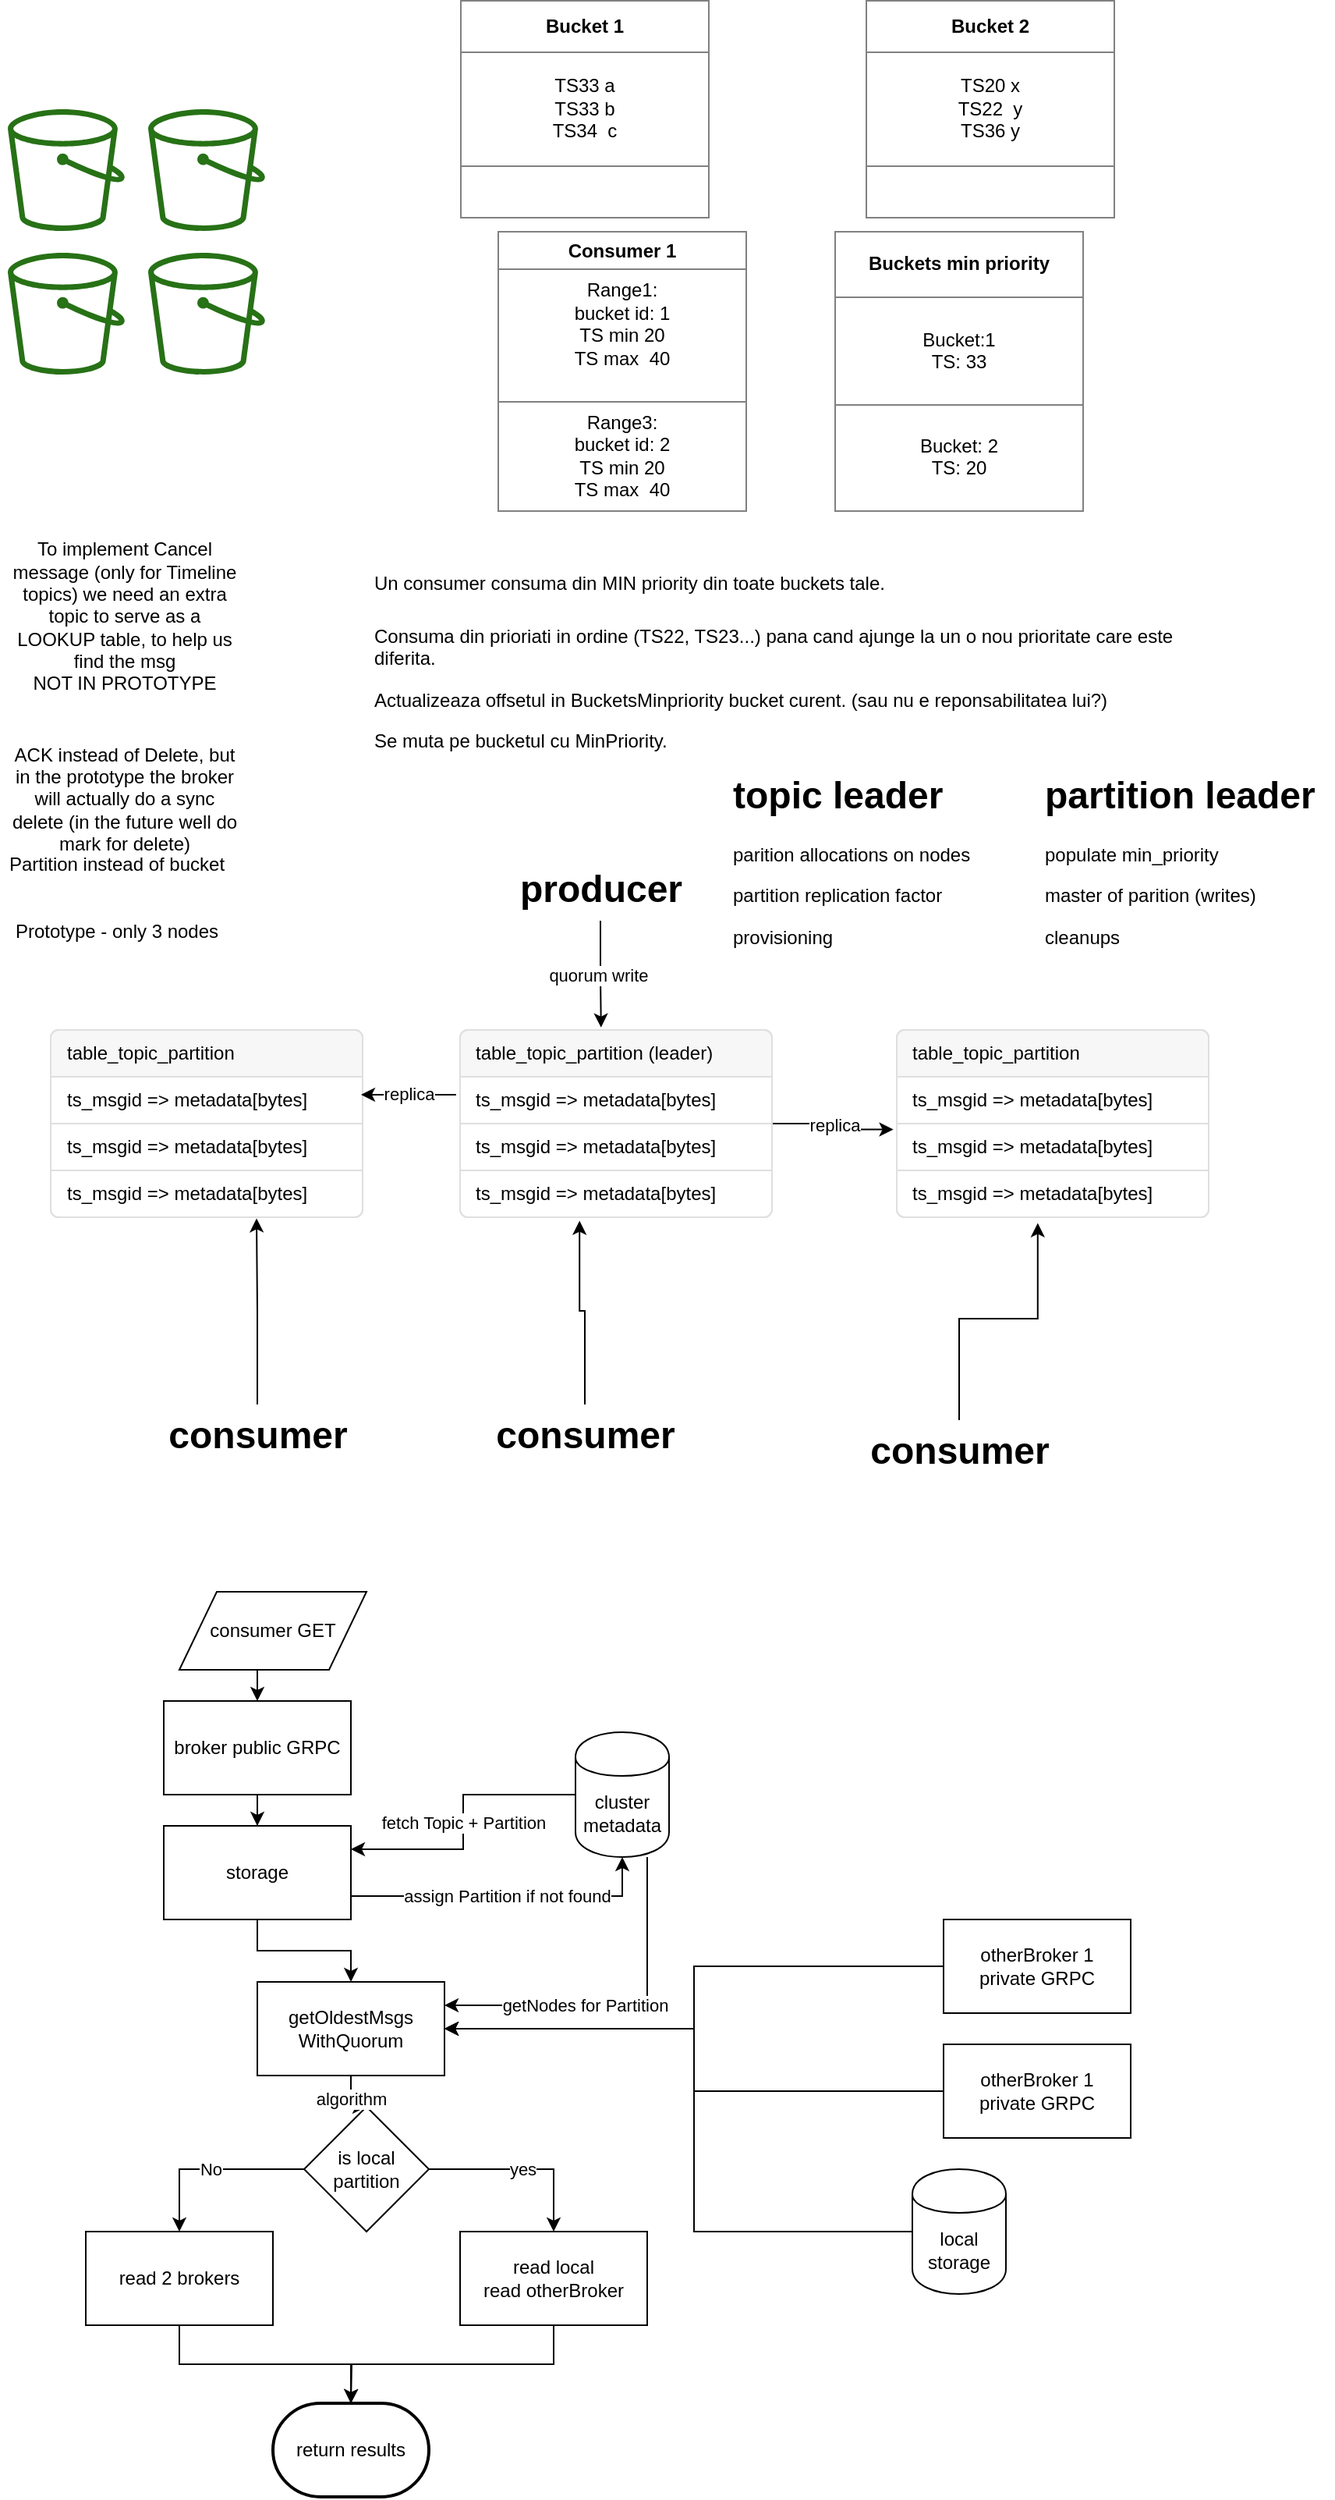 <mxfile version="13.0.9">
    <diagram id="C5RBs43oDa-KdzZeNtuy" name="Page-1">
        <mxGraphModel dx="1096" dy="666" grid="0" gridSize="10" guides="1" tooltips="1" connect="1" arrows="1" fold="1" page="1" pageScale="1" pageWidth="827" pageHeight="2469" background="none" math="0" shadow="0">
            <root>
                <mxCell id="WIyWlLk6GJQsqaUBKTNV-0"/>
                <mxCell id="WIyWlLk6GJQsqaUBKTNV-1" parent="WIyWlLk6GJQsqaUBKTNV-0"/>
                <mxCell id="YDd-HgIoZFYJOX-3HQeq-5" value="" style="outlineConnect=0;fontColor=#232F3E;gradientColor=none;fillColor=#277116;strokeColor=none;dashed=0;verticalLabelPosition=bottom;verticalAlign=top;align=center;html=1;fontSize=12;fontStyle=0;aspect=fixed;pointerEvents=1;shape=mxgraph.aws4.bucket;" parent="WIyWlLk6GJQsqaUBKTNV-1" vertex="1">
                    <mxGeometry x="20" y="150" width="75" height="78" as="geometry"/>
                </mxCell>
                <mxCell id="YDd-HgIoZFYJOX-3HQeq-6" value="" style="outlineConnect=0;fontColor=#232F3E;gradientColor=none;fillColor=#277116;strokeColor=none;dashed=0;verticalLabelPosition=bottom;verticalAlign=top;align=center;html=1;fontSize=12;fontStyle=0;aspect=fixed;pointerEvents=1;shape=mxgraph.aws4.bucket;" parent="WIyWlLk6GJQsqaUBKTNV-1" vertex="1">
                    <mxGeometry x="110" y="150" width="75" height="78" as="geometry"/>
                </mxCell>
                <mxCell id="YDd-HgIoZFYJOX-3HQeq-7" value="" style="outlineConnect=0;fontColor=#232F3E;gradientColor=none;fillColor=#277116;strokeColor=none;dashed=0;verticalLabelPosition=bottom;verticalAlign=top;align=center;html=1;fontSize=12;fontStyle=0;aspect=fixed;pointerEvents=1;shape=mxgraph.aws4.bucket;" parent="WIyWlLk6GJQsqaUBKTNV-1" vertex="1">
                    <mxGeometry x="20" y="242" width="75" height="78" as="geometry"/>
                </mxCell>
                <mxCell id="YDd-HgIoZFYJOX-3HQeq-8" value="" style="outlineConnect=0;fontColor=#232F3E;gradientColor=none;fillColor=#277116;strokeColor=none;dashed=0;verticalLabelPosition=bottom;verticalAlign=top;align=center;html=1;fontSize=12;fontStyle=0;aspect=fixed;pointerEvents=1;shape=mxgraph.aws4.bucket;" parent="WIyWlLk6GJQsqaUBKTNV-1" vertex="1">
                    <mxGeometry x="110" y="242" width="75" height="78" as="geometry"/>
                </mxCell>
                <mxCell id="YDd-HgIoZFYJOX-3HQeq-12" value="&lt;table border=&quot;1&quot; width=&quot;100%&quot; cellpadding=&quot;4&quot; style=&quot;width: 100% ; height: 100% ; border-collapse: collapse&quot;&gt;&lt;tbody&gt;&lt;tr&gt;&lt;th align=&quot;center&quot;&gt;&lt;b&gt;Bucket 2&lt;/b&gt;&lt;/th&gt;&lt;/tr&gt;&lt;tr&gt;&lt;td align=&quot;center&quot;&gt;TS20 x&lt;br&gt;TS22&amp;nbsp; y&lt;br&gt;TS36 y&lt;br&gt;&lt;/td&gt;&lt;/tr&gt;&lt;tr&gt;&lt;td align=&quot;center&quot;&gt;&lt;br&gt;&lt;/td&gt;&lt;/tr&gt;&lt;/tbody&gt;&lt;/table&gt;" style="text;html=1;strokeColor=none;fillColor=none;overflow=fill;" parent="WIyWlLk6GJQsqaUBKTNV-1" vertex="1">
                    <mxGeometry x="570" y="80" width="160" height="140" as="geometry"/>
                </mxCell>
                <mxCell id="YDd-HgIoZFYJOX-3HQeq-13" value="&lt;table border=&quot;1&quot; width=&quot;100%&quot; cellpadding=&quot;4&quot; style=&quot;width: 100% ; height: 100% ; border-collapse: collapse&quot;&gt;&lt;tbody&gt;&lt;tr&gt;&lt;th align=&quot;center&quot;&gt;&lt;b&gt;Bucket 1&lt;/b&gt;&lt;/th&gt;&lt;/tr&gt;&lt;tr&gt;&lt;td align=&quot;center&quot;&gt;TS33 a&lt;br&gt;TS33 b&lt;br&gt;TS34&amp;nbsp; c&lt;br&gt;&lt;/td&gt;&lt;/tr&gt;&lt;tr&gt;&lt;td align=&quot;center&quot;&gt;&lt;br&gt;&lt;/td&gt;&lt;/tr&gt;&lt;/tbody&gt;&lt;/table&gt;" style="text;html=1;strokeColor=none;fillColor=none;overflow=fill;" parent="WIyWlLk6GJQsqaUBKTNV-1" vertex="1">
                    <mxGeometry x="310" y="80" width="160" height="140" as="geometry"/>
                </mxCell>
                <mxCell id="YDd-HgIoZFYJOX-3HQeq-18" value="&lt;table border=&quot;1&quot; width=&quot;100%&quot; cellpadding=&quot;4&quot; style=&quot;width: 100% ; height: 100% ; border-collapse: collapse&quot;&gt;&lt;tbody&gt;&lt;tr&gt;&lt;th align=&quot;center&quot;&gt;Consumer 1&lt;/th&gt;&lt;/tr&gt;&lt;tr&gt;&lt;td align=&quot;center&quot;&gt;Range1:&lt;br&gt;bucket id: 1&lt;br&gt;TS min 20&lt;br&gt;TS max&amp;nbsp; 40&lt;br&gt;&lt;br&gt;&lt;/td&gt;&lt;/tr&gt;&lt;tr&gt;&lt;td align=&quot;center&quot;&gt;Range3:&lt;br&gt;bucket id: 2&lt;br&gt;TS min 20&lt;br&gt;TS max&amp;nbsp; 40&lt;br&gt;&lt;/td&gt;&lt;/tr&gt;&lt;/tbody&gt;&lt;/table&gt;" style="text;html=1;strokeColor=none;fillColor=none;overflow=fill;" parent="WIyWlLk6GJQsqaUBKTNV-1" vertex="1">
                    <mxGeometry x="333.5" y="228" width="160" height="180" as="geometry"/>
                </mxCell>
                <mxCell id="YDd-HgIoZFYJOX-3HQeq-28" value="&lt;table border=&quot;1&quot; width=&quot;100%&quot; cellpadding=&quot;4&quot; style=&quot;width: 100% ; height: 100% ; border-collapse: collapse&quot;&gt;&lt;tbody&gt;&lt;tr&gt;&lt;th align=&quot;center&quot;&gt;Buckets min priority&lt;/th&gt;&lt;/tr&gt;&lt;tr&gt;&lt;td align=&quot;center&quot;&gt;Bucket:1&lt;br&gt;TS: 33&lt;/td&gt;&lt;/tr&gt;&lt;tr&gt;&lt;td align=&quot;center&quot;&gt;Bucket: 2&lt;br&gt;TS: 20&lt;/td&gt;&lt;/tr&gt;&lt;/tbody&gt;&lt;/table&gt;" style="text;html=1;strokeColor=none;fillColor=none;overflow=fill;" parent="WIyWlLk6GJQsqaUBKTNV-1" vertex="1">
                    <mxGeometry x="550" y="228" width="160" height="180" as="geometry"/>
                </mxCell>
                <mxCell id="YDd-HgIoZFYJOX-3HQeq-29" value="&lt;h1&gt;&lt;span style=&quot;font-size: 12px ; font-weight: normal&quot;&gt;Un consumer consuma din MIN priority din toate buckets tale.&lt;/span&gt;&lt;br&gt;&lt;/h1&gt;&lt;p&gt;Consuma din prioriati in ordine (TS22, TS23...) pana cand ajunge la un o nou prioritate care este diferita.&lt;/p&gt;&lt;p&gt;Actualizeaza offsetul in BucketsMinpriority bucket curent. (sau nu e reponsabilitatea lui?)&lt;/p&gt;&lt;p&gt;Se muta pe bucketul cu MinPriority.&lt;/p&gt;" style="text;html=1;strokeColor=none;fillColor=none;spacing=5;spacingTop=-20;whiteSpace=wrap;overflow=hidden;rounded=0;" parent="WIyWlLk6GJQsqaUBKTNV-1" vertex="1">
                    <mxGeometry x="250" y="430" width="530" height="150" as="geometry"/>
                </mxCell>
                <mxCell id="9nznwW9TU_Cb38rcqEm2-9" value="replica" style="edgeStyle=orthogonalEdgeStyle;rounded=0;orthogonalLoop=1;jettySize=auto;html=1;entryX=-0.011;entryY=0.126;entryDx=0;entryDy=0;entryPerimeter=0;" parent="WIyWlLk6GJQsqaUBKTNV-1" source="YDd-HgIoZFYJOX-3HQeq-31" target="YDd-HgIoZFYJOX-3HQeq-39" edge="1">
                    <mxGeometry relative="1" as="geometry"/>
                </mxCell>
                <mxCell id="YDd-HgIoZFYJOX-3HQeq-31" value="" style="html=1;shadow=0;dashed=0;shape=mxgraph.bootstrap.rrect;rSize=5;strokeColor=#DFDFDF;html=1;whiteSpace=wrap;fillColor=#FFFFFF;fontColor=#000000;" parent="WIyWlLk6GJQsqaUBKTNV-1" vertex="1">
                    <mxGeometry x="310" y="740" width="200" height="120" as="geometry"/>
                </mxCell>
                <mxCell id="YDd-HgIoZFYJOX-3HQeq-32" value="table_topic_partition (leader)" style="html=1;shadow=0;dashed=0;shape=mxgraph.bootstrap.topButton;strokeColor=inherit;fillColor=#F7F7F7;rSize=5;perimeter=none;whiteSpace=wrap;resizeWidth=1;align=left;spacing=10;" parent="YDd-HgIoZFYJOX-3HQeq-31" vertex="1">
                    <mxGeometry width="200" height="30" relative="1" as="geometry"/>
                </mxCell>
                <mxCell id="YDd-HgIoZFYJOX-3HQeq-33" value="ts_msgid =&amp;gt; metadata[bytes]" style="strokeColor=inherit;fillColor=inherit;gradientColor=inherit;fontColor=inherit;html=1;shadow=0;dashed=0;perimeter=none;whiteSpace=wrap;resizeWidth=1;align=left;spacing=10;" parent="YDd-HgIoZFYJOX-3HQeq-31" vertex="1">
                    <mxGeometry width="200" height="30" relative="1" as="geometry">
                        <mxPoint y="30" as="offset"/>
                    </mxGeometry>
                </mxCell>
                <mxCell id="YDd-HgIoZFYJOX-3HQeq-34" value="ts_msgid =&amp;gt; metadata[bytes]" style="strokeColor=inherit;fillColor=inherit;gradientColor=inherit;fontColor=inherit;html=1;shadow=0;dashed=0;perimeter=none;whiteSpace=wrap;resizeWidth=1;align=left;spacing=10;" parent="YDd-HgIoZFYJOX-3HQeq-31" vertex="1">
                    <mxGeometry width="200" height="30" relative="1" as="geometry">
                        <mxPoint y="60" as="offset"/>
                    </mxGeometry>
                </mxCell>
                <mxCell id="YDd-HgIoZFYJOX-3HQeq-35" value="ts_msgid =&amp;gt; metadata[bytes]" style="strokeColor=inherit;fillColor=inherit;gradientColor=inherit;fontColor=inherit;html=1;shadow=0;dashed=0;shape=mxgraph.bootstrap.bottomButton;rSize=5;perimeter=none;whiteSpace=wrap;resizeWidth=1;resizeHeight=0;align=left;spacing=10;" parent="YDd-HgIoZFYJOX-3HQeq-31" vertex="1">
                    <mxGeometry y="1" width="200" height="30" relative="1" as="geometry">
                        <mxPoint y="-30" as="offset"/>
                    </mxGeometry>
                </mxCell>
                <mxCell id="YDd-HgIoZFYJOX-3HQeq-36" value="" style="html=1;shadow=0;dashed=0;shape=mxgraph.bootstrap.rrect;rSize=5;strokeColor=#DFDFDF;html=1;whiteSpace=wrap;fillColor=#FFFFFF;fontColor=#000000;" parent="WIyWlLk6GJQsqaUBKTNV-1" vertex="1">
                    <mxGeometry x="590" y="740" width="200" height="120" as="geometry"/>
                </mxCell>
                <mxCell id="YDd-HgIoZFYJOX-3HQeq-37" value="table_topic_partition" style="html=1;shadow=0;dashed=0;shape=mxgraph.bootstrap.topButton;strokeColor=inherit;fillColor=#F7F7F7;rSize=5;perimeter=none;whiteSpace=wrap;resizeWidth=1;align=left;spacing=10;" parent="YDd-HgIoZFYJOX-3HQeq-36" vertex="1">
                    <mxGeometry width="200" height="30" relative="1" as="geometry"/>
                </mxCell>
                <mxCell id="YDd-HgIoZFYJOX-3HQeq-38" value="ts_msgid =&amp;gt; metadata[bytes]" style="strokeColor=inherit;fillColor=inherit;gradientColor=inherit;fontColor=inherit;html=1;shadow=0;dashed=0;perimeter=none;whiteSpace=wrap;resizeWidth=1;align=left;spacing=10;" parent="YDd-HgIoZFYJOX-3HQeq-36" vertex="1">
                    <mxGeometry width="200" height="30" relative="1" as="geometry">
                        <mxPoint y="30" as="offset"/>
                    </mxGeometry>
                </mxCell>
                <mxCell id="YDd-HgIoZFYJOX-3HQeq-39" value="ts_msgid =&amp;gt; metadata[bytes]" style="strokeColor=inherit;fillColor=inherit;gradientColor=inherit;fontColor=inherit;html=1;shadow=0;dashed=0;perimeter=none;whiteSpace=wrap;resizeWidth=1;align=left;spacing=10;" parent="YDd-HgIoZFYJOX-3HQeq-36" vertex="1">
                    <mxGeometry width="200" height="30" relative="1" as="geometry">
                        <mxPoint y="60" as="offset"/>
                    </mxGeometry>
                </mxCell>
                <mxCell id="YDd-HgIoZFYJOX-3HQeq-40" value="ts_msgid =&amp;gt; metadata[bytes]" style="strokeColor=inherit;fillColor=inherit;gradientColor=inherit;fontColor=inherit;html=1;shadow=0;dashed=0;shape=mxgraph.bootstrap.bottomButton;rSize=5;perimeter=none;whiteSpace=wrap;resizeWidth=1;resizeHeight=0;align=left;spacing=10;" parent="YDd-HgIoZFYJOX-3HQeq-36" vertex="1">
                    <mxGeometry y="1" width="200" height="30" relative="1" as="geometry">
                        <mxPoint y="-30" as="offset"/>
                    </mxGeometry>
                </mxCell>
                <mxCell id="YDd-HgIoZFYJOX-3HQeq-41" value="" style="html=1;shadow=0;dashed=0;shape=mxgraph.bootstrap.rrect;rSize=5;strokeColor=#DFDFDF;html=1;whiteSpace=wrap;fillColor=#FFFFFF;fontColor=#000000;" parent="WIyWlLk6GJQsqaUBKTNV-1" vertex="1">
                    <mxGeometry x="47.5" y="740" width="200" height="120" as="geometry"/>
                </mxCell>
                <mxCell id="YDd-HgIoZFYJOX-3HQeq-42" value="table_topic_partition" style="html=1;shadow=0;dashed=0;shape=mxgraph.bootstrap.topButton;strokeColor=inherit;fillColor=#F7F7F7;rSize=5;perimeter=none;whiteSpace=wrap;resizeWidth=1;align=left;spacing=10;" parent="YDd-HgIoZFYJOX-3HQeq-41" vertex="1">
                    <mxGeometry width="200" height="30" relative="1" as="geometry"/>
                </mxCell>
                <mxCell id="YDd-HgIoZFYJOX-3HQeq-43" value="ts_msgid =&amp;gt; metadata[bytes]" style="strokeColor=inherit;fillColor=inherit;gradientColor=inherit;fontColor=inherit;html=1;shadow=0;dashed=0;perimeter=none;whiteSpace=wrap;resizeWidth=1;align=left;spacing=10;" parent="YDd-HgIoZFYJOX-3HQeq-41" vertex="1">
                    <mxGeometry width="200" height="30" relative="1" as="geometry">
                        <mxPoint y="30" as="offset"/>
                    </mxGeometry>
                </mxCell>
                <mxCell id="YDd-HgIoZFYJOX-3HQeq-44" value="ts_msgid =&amp;gt; metadata[bytes]" style="strokeColor=inherit;fillColor=inherit;gradientColor=inherit;fontColor=inherit;html=1;shadow=0;dashed=0;perimeter=none;whiteSpace=wrap;resizeWidth=1;align=left;spacing=10;" parent="YDd-HgIoZFYJOX-3HQeq-41" vertex="1">
                    <mxGeometry width="200" height="30" relative="1" as="geometry">
                        <mxPoint y="60" as="offset"/>
                    </mxGeometry>
                </mxCell>
                <mxCell id="YDd-HgIoZFYJOX-3HQeq-45" value="ts_msgid =&amp;gt; metadata[bytes]" style="strokeColor=inherit;fillColor=inherit;gradientColor=inherit;fontColor=inherit;html=1;shadow=0;dashed=0;shape=mxgraph.bootstrap.bottomButton;rSize=5;perimeter=none;whiteSpace=wrap;resizeWidth=1;resizeHeight=0;align=left;spacing=10;" parent="YDd-HgIoZFYJOX-3HQeq-41" vertex="1">
                    <mxGeometry y="1" width="200" height="30" relative="1" as="geometry">
                        <mxPoint y="-30" as="offset"/>
                    </mxGeometry>
                </mxCell>
                <mxCell id="YDd-HgIoZFYJOX-3HQeq-47" value="quorum write&amp;nbsp;" style="edgeStyle=orthogonalEdgeStyle;rounded=0;orthogonalLoop=1;jettySize=auto;html=1;entryX=0.452;entryY=-0.054;entryDx=0;entryDy=0;entryPerimeter=0;" parent="WIyWlLk6GJQsqaUBKTNV-1" source="YDd-HgIoZFYJOX-3HQeq-46" target="YDd-HgIoZFYJOX-3HQeq-32" edge="1">
                    <mxGeometry relative="1" as="geometry"/>
                </mxCell>
                <mxCell id="YDd-HgIoZFYJOX-3HQeq-46" value="producer" style="text;strokeColor=none;fillColor=none;html=1;fontSize=24;fontStyle=1;verticalAlign=middle;align=center;" parent="WIyWlLk6GJQsqaUBKTNV-1" vertex="1">
                    <mxGeometry x="350" y="630" width="100" height="40" as="geometry"/>
                </mxCell>
                <mxCell id="YDd-HgIoZFYJOX-3HQeq-52" style="edgeStyle=orthogonalEdgeStyle;rounded=0;orthogonalLoop=1;jettySize=auto;html=1;entryX=0.66;entryY=1.023;entryDx=0;entryDy=0;entryPerimeter=0;" parent="WIyWlLk6GJQsqaUBKTNV-1" source="YDd-HgIoZFYJOX-3HQeq-49" target="YDd-HgIoZFYJOX-3HQeq-45" edge="1">
                    <mxGeometry relative="1" as="geometry"/>
                </mxCell>
                <mxCell id="YDd-HgIoZFYJOX-3HQeq-49" value="consumer" style="text;strokeColor=none;fillColor=none;html=1;fontSize=24;fontStyle=1;verticalAlign=middle;align=center;" parent="WIyWlLk6GJQsqaUBKTNV-1" vertex="1">
                    <mxGeometry x="130" y="980" width="100" height="40" as="geometry"/>
                </mxCell>
                <mxCell id="YDd-HgIoZFYJOX-3HQeq-53" style="edgeStyle=orthogonalEdgeStyle;rounded=0;orthogonalLoop=1;jettySize=auto;html=1;entryX=0.383;entryY=1.075;entryDx=0;entryDy=0;entryPerimeter=0;" parent="WIyWlLk6GJQsqaUBKTNV-1" source="YDd-HgIoZFYJOX-3HQeq-50" target="YDd-HgIoZFYJOX-3HQeq-35" edge="1">
                    <mxGeometry relative="1" as="geometry"/>
                </mxCell>
                <mxCell id="YDd-HgIoZFYJOX-3HQeq-50" value="consumer" style="text;strokeColor=none;fillColor=none;html=1;fontSize=24;fontStyle=1;verticalAlign=middle;align=center;" parent="WIyWlLk6GJQsqaUBKTNV-1" vertex="1">
                    <mxGeometry x="340" y="980" width="100" height="40" as="geometry"/>
                </mxCell>
                <mxCell id="YDd-HgIoZFYJOX-3HQeq-54" style="edgeStyle=orthogonalEdgeStyle;rounded=0;orthogonalLoop=1;jettySize=auto;html=1;entryX=0.452;entryY=1.126;entryDx=0;entryDy=0;entryPerimeter=0;" parent="WIyWlLk6GJQsqaUBKTNV-1" source="YDd-HgIoZFYJOX-3HQeq-51" target="YDd-HgIoZFYJOX-3HQeq-40" edge="1">
                    <mxGeometry relative="1" as="geometry"/>
                </mxCell>
                <mxCell id="YDd-HgIoZFYJOX-3HQeq-51" value="consumer" style="text;strokeColor=none;fillColor=none;html=1;fontSize=24;fontStyle=1;verticalAlign=middle;align=center;" parent="WIyWlLk6GJQsqaUBKTNV-1" vertex="1">
                    <mxGeometry x="580" y="990" width="100" height="40" as="geometry"/>
                </mxCell>
                <mxCell id="YDd-HgIoZFYJOX-3HQeq-60" value="replica" style="endArrow=classic;html=1;exitX=-0.013;exitY=0.382;exitDx=0;exitDy=0;exitPerimeter=0;entryX=0.995;entryY=0.382;entryDx=0;entryDy=0;entryPerimeter=0;" parent="WIyWlLk6GJQsqaUBKTNV-1" source="YDd-HgIoZFYJOX-3HQeq-33" target="YDd-HgIoZFYJOX-3HQeq-43" edge="1">
                    <mxGeometry width="50" height="50" relative="1" as="geometry">
                        <mxPoint x="260" y="730" as="sourcePoint"/>
                        <mxPoint x="310" y="680" as="targetPoint"/>
                    </mxGeometry>
                </mxCell>
                <mxCell id="YDd-HgIoZFYJOX-3HQeq-65" value="ACK instead of Delete, but in the prototype the broker will actually do a sync delete (in the future well do mark for delete)" style="text;html=1;strokeColor=none;fillColor=none;align=center;verticalAlign=middle;whiteSpace=wrap;rounded=0;" parent="WIyWlLk6GJQsqaUBKTNV-1" vertex="1">
                    <mxGeometry x="20" y="547" width="150" height="90" as="geometry"/>
                </mxCell>
                <mxCell id="9nznwW9TU_Cb38rcqEm2-1" value="&lt;h1&gt;topic leader&lt;/h1&gt;&lt;p&gt;parition allocations on nodes&lt;/p&gt;&lt;p&gt;partition replication factor&lt;/p&gt;&lt;p&gt;provisioning&lt;/p&gt;" style="text;html=1;strokeColor=none;fillColor=none;spacing=5;spacingTop=-20;whiteSpace=wrap;overflow=hidden;rounded=0;" parent="WIyWlLk6GJQsqaUBKTNV-1" vertex="1">
                    <mxGeometry x="480" y="570" width="190" height="120" as="geometry"/>
                </mxCell>
                <mxCell id="9nznwW9TU_Cb38rcqEm2-2" value="Partition instead of bucket&lt;br&gt;&lt;br&gt;&lt;br&gt;Prototype - only 3 nodes" style="text;html=1;strokeColor=none;fillColor=none;align=center;verticalAlign=middle;whiteSpace=wrap;rounded=0;" parent="WIyWlLk6GJQsqaUBKTNV-1" vertex="1">
                    <mxGeometry x="15" y="610" width="150" height="90" as="geometry"/>
                </mxCell>
                <mxCell id="9nznwW9TU_Cb38rcqEm2-4" value="&lt;h1&gt;partition leader&lt;/h1&gt;&lt;p&gt;populate min_priority&lt;/p&gt;&lt;p&gt;master of parition (writes)&amp;nbsp;&lt;/p&gt;&lt;p&gt;cleanups&lt;/p&gt;" style="text;html=1;strokeColor=none;fillColor=none;spacing=5;spacingTop=-20;whiteSpace=wrap;overflow=hidden;rounded=0;" parent="WIyWlLk6GJQsqaUBKTNV-1" vertex="1">
                    <mxGeometry x="680" y="570" width="190" height="120" as="geometry"/>
                </mxCell>
                <mxCell id="9nznwW9TU_Cb38rcqEm2-10" value="To implement Cancel message (only for Timeline topics) we need an extra topic to serve as a LOOKUP table, to help us find the msg&lt;br&gt;NOT IN PROTOTYPE" style="text;html=1;strokeColor=none;fillColor=none;align=center;verticalAlign=middle;whiteSpace=wrap;rounded=0;" parent="WIyWlLk6GJQsqaUBKTNV-1" vertex="1">
                    <mxGeometry x="20" y="430" width="150" height="90" as="geometry"/>
                </mxCell>
                <mxCell id="7WVw22hoJe6Edza4k_C1-28" style="edgeStyle=orthogonalEdgeStyle;rounded=0;orthogonalLoop=1;jettySize=auto;html=1;exitX=0.5;exitY=1;exitDx=0;exitDy=0;entryX=0.5;entryY=0;entryDx=0;entryDy=0;" parent="WIyWlLk6GJQsqaUBKTNV-1" source="7WVw22hoJe6Edza4k_C1-0" target="7WVw22hoJe6Edza4k_C1-2" edge="1">
                    <mxGeometry relative="1" as="geometry"/>
                </mxCell>
                <mxCell id="7WVw22hoJe6Edza4k_C1-0" value="consumer GET" style="shape=parallelogram;perimeter=parallelogramPerimeter;whiteSpace=wrap;html=1;" parent="WIyWlLk6GJQsqaUBKTNV-1" vertex="1">
                    <mxGeometry x="130" y="1100" width="120" height="50" as="geometry"/>
                </mxCell>
                <mxCell id="7WVw22hoJe6Edza4k_C1-29" style="edgeStyle=orthogonalEdgeStyle;rounded=0;orthogonalLoop=1;jettySize=auto;html=1;entryX=0.5;entryY=0;entryDx=0;entryDy=0;" parent="WIyWlLk6GJQsqaUBKTNV-1" source="7WVw22hoJe6Edza4k_C1-2" target="7WVw22hoJe6Edza4k_C1-4" edge="1">
                    <mxGeometry relative="1" as="geometry"/>
                </mxCell>
                <mxCell id="7WVw22hoJe6Edza4k_C1-2" value="broker public GRPC" style="rounded=0;whiteSpace=wrap;html=1;" parent="WIyWlLk6GJQsqaUBKTNV-1" vertex="1">
                    <mxGeometry x="120" y="1170" width="120" height="60" as="geometry"/>
                </mxCell>
                <mxCell id="7WVw22hoJe6Edza4k_C1-27" value="assign Partition if not found" style="edgeStyle=orthogonalEdgeStyle;rounded=0;orthogonalLoop=1;jettySize=auto;html=1;entryX=0.5;entryY=1;entryDx=0;entryDy=0;exitX=1;exitY=0.75;exitDx=0;exitDy=0;" parent="WIyWlLk6GJQsqaUBKTNV-1" source="7WVw22hoJe6Edza4k_C1-4" target="7WVw22hoJe6Edza4k_C1-7" edge="1">
                    <mxGeometry relative="1" as="geometry">
                        <mxPoint x="240" y="1300" as="sourcePoint"/>
                    </mxGeometry>
                </mxCell>
                <mxCell id="7WVw22hoJe6Edza4k_C1-30" style="edgeStyle=orthogonalEdgeStyle;rounded=0;orthogonalLoop=1;jettySize=auto;html=1;entryX=0.5;entryY=0;entryDx=0;entryDy=0;" parent="WIyWlLk6GJQsqaUBKTNV-1" source="7WVw22hoJe6Edza4k_C1-4" target="7WVw22hoJe6Edza4k_C1-20" edge="1">
                    <mxGeometry relative="1" as="geometry"/>
                </mxCell>
                <mxCell id="7WVw22hoJe6Edza4k_C1-4" value="storage" style="rounded=0;whiteSpace=wrap;html=1;" parent="WIyWlLk6GJQsqaUBKTNV-1" vertex="1">
                    <mxGeometry x="120" y="1250" width="120" height="60" as="geometry"/>
                </mxCell>
                <mxCell id="7WVw22hoJe6Edza4k_C1-8" value="fetch Topic + Partition" style="edgeStyle=orthogonalEdgeStyle;rounded=0;orthogonalLoop=1;jettySize=auto;html=1;entryX=1;entryY=0.25;entryDx=0;entryDy=0;" parent="WIyWlLk6GJQsqaUBKTNV-1" source="7WVw22hoJe6Edza4k_C1-7" target="7WVw22hoJe6Edza4k_C1-4" edge="1">
                    <mxGeometry relative="1" as="geometry"/>
                </mxCell>
                <mxCell id="7WVw22hoJe6Edza4k_C1-36" value="getNodes for Partition" style="edgeStyle=orthogonalEdgeStyle;rounded=0;orthogonalLoop=1;jettySize=auto;html=1;entryX=1;entryY=0.25;entryDx=0;entryDy=0;" parent="WIyWlLk6GJQsqaUBKTNV-1" source="7WVw22hoJe6Edza4k_C1-7" target="7WVw22hoJe6Edza4k_C1-20" edge="1">
                    <mxGeometry x="-0.156" y="-40" relative="1" as="geometry">
                        <Array as="points">
                            <mxPoint x="430" y="1365"/>
                        </Array>
                        <mxPoint x="-40" y="40" as="offset"/>
                    </mxGeometry>
                </mxCell>
                <mxCell id="7WVw22hoJe6Edza4k_C1-7" value="cluster&lt;br&gt;metadata" style="shape=cylinder;whiteSpace=wrap;html=1;boundedLbl=1;backgroundOutline=1;" parent="WIyWlLk6GJQsqaUBKTNV-1" vertex="1">
                    <mxGeometry x="384" y="1190" width="60" height="80" as="geometry"/>
                </mxCell>
                <mxCell id="7WVw22hoJe6Edza4k_C1-18" value="yes" style="edgeStyle=orthogonalEdgeStyle;rounded=0;orthogonalLoop=1;jettySize=auto;html=1;entryX=0.5;entryY=0;entryDx=0;entryDy=0;" parent="WIyWlLk6GJQsqaUBKTNV-1" source="7WVw22hoJe6Edza4k_C1-10" target="7WVw22hoJe6Edza4k_C1-13" edge="1">
                    <mxGeometry relative="1" as="geometry"/>
                </mxCell>
                <mxCell id="7WVw22hoJe6Edza4k_C1-19" value="No" style="edgeStyle=orthogonalEdgeStyle;rounded=0;orthogonalLoop=1;jettySize=auto;html=1;exitX=0;exitY=0.5;exitDx=0;exitDy=0;entryX=0.5;entryY=0;entryDx=0;entryDy=0;" parent="WIyWlLk6GJQsqaUBKTNV-1" source="7WVw22hoJe6Edza4k_C1-10" target="7WVw22hoJe6Edza4k_C1-17" edge="1">
                    <mxGeometry relative="1" as="geometry"/>
                </mxCell>
                <mxCell id="7WVw22hoJe6Edza4k_C1-10" value="is local&lt;br&gt;partition" style="rhombus;whiteSpace=wrap;html=1;" parent="WIyWlLk6GJQsqaUBKTNV-1" vertex="1">
                    <mxGeometry x="210" y="1430" width="80" height="80" as="geometry"/>
                </mxCell>
                <mxCell id="7WVw22hoJe6Edza4k_C1-31" style="edgeStyle=orthogonalEdgeStyle;rounded=0;orthogonalLoop=1;jettySize=auto;html=1;entryX=1;entryY=0.5;entryDx=0;entryDy=0;" parent="WIyWlLk6GJQsqaUBKTNV-1" source="7WVw22hoJe6Edza4k_C1-11" target="7WVw22hoJe6Edza4k_C1-20" edge="1">
                    <mxGeometry relative="1" as="geometry"/>
                </mxCell>
                <mxCell id="7WVw22hoJe6Edza4k_C1-11" value="otherBroker 1&lt;br&gt;private GRPC" style="rounded=0;whiteSpace=wrap;html=1;" parent="WIyWlLk6GJQsqaUBKTNV-1" vertex="1">
                    <mxGeometry x="620" y="1390" width="120" height="60" as="geometry"/>
                </mxCell>
                <mxCell id="7WVw22hoJe6Edza4k_C1-23" style="edgeStyle=orthogonalEdgeStyle;rounded=0;orthogonalLoop=1;jettySize=auto;html=1;entryX=1;entryY=0.5;entryDx=0;entryDy=0;" parent="WIyWlLk6GJQsqaUBKTNV-1" source="7WVw22hoJe6Edza4k_C1-12" target="7WVw22hoJe6Edza4k_C1-20" edge="1">
                    <mxGeometry relative="1" as="geometry"/>
                </mxCell>
                <mxCell id="7WVw22hoJe6Edza4k_C1-12" value="otherBroker 1&lt;br&gt;private GRPC" style="rounded=0;whiteSpace=wrap;html=1;" parent="WIyWlLk6GJQsqaUBKTNV-1" vertex="1">
                    <mxGeometry x="620" y="1310" width="120" height="60" as="geometry"/>
                </mxCell>
                <mxCell id="7WVw22hoJe6Edza4k_C1-33" style="edgeStyle=orthogonalEdgeStyle;rounded=0;orthogonalLoop=1;jettySize=auto;html=1;exitX=0.5;exitY=1;exitDx=0;exitDy=0;" parent="WIyWlLk6GJQsqaUBKTNV-1" source="7WVw22hoJe6Edza4k_C1-13" edge="1">
                    <mxGeometry relative="1" as="geometry">
                        <mxPoint x="240" y="1620" as="targetPoint"/>
                    </mxGeometry>
                </mxCell>
                <mxCell id="7WVw22hoJe6Edza4k_C1-13" value="read local&lt;br&gt;read otherBroker" style="rounded=0;whiteSpace=wrap;html=1;" parent="WIyWlLk6GJQsqaUBKTNV-1" vertex="1">
                    <mxGeometry x="310" y="1510" width="120" height="60" as="geometry"/>
                </mxCell>
                <mxCell id="7WVw22hoJe6Edza4k_C1-25" style="edgeStyle=orthogonalEdgeStyle;rounded=0;orthogonalLoop=1;jettySize=auto;html=1;entryX=1;entryY=0.5;entryDx=0;entryDy=0;" parent="WIyWlLk6GJQsqaUBKTNV-1" source="7WVw22hoJe6Edza4k_C1-14" target="7WVw22hoJe6Edza4k_C1-20" edge="1">
                    <mxGeometry relative="1" as="geometry">
                        <mxPoint x="310" y="1360" as="targetPoint"/>
                        <Array as="points">
                            <mxPoint x="460" y="1510"/>
                            <mxPoint x="460" y="1380"/>
                        </Array>
                    </mxGeometry>
                </mxCell>
                <mxCell id="7WVw22hoJe6Edza4k_C1-14" value="local&lt;br&gt;storage" style="shape=cylinder;whiteSpace=wrap;html=1;boundedLbl=1;backgroundOutline=1;" parent="WIyWlLk6GJQsqaUBKTNV-1" vertex="1">
                    <mxGeometry x="600" y="1470" width="60" height="80" as="geometry"/>
                </mxCell>
                <mxCell id="7WVw22hoJe6Edza4k_C1-32" style="edgeStyle=orthogonalEdgeStyle;rounded=0;orthogonalLoop=1;jettySize=auto;html=1;" parent="WIyWlLk6GJQsqaUBKTNV-1" source="7WVw22hoJe6Edza4k_C1-17" target="7WVw22hoJe6Edza4k_C1-26" edge="1">
                    <mxGeometry relative="1" as="geometry"/>
                </mxCell>
                <mxCell id="7WVw22hoJe6Edza4k_C1-17" value="read 2 brokers" style="rounded=0;whiteSpace=wrap;html=1;" parent="WIyWlLk6GJQsqaUBKTNV-1" vertex="1">
                    <mxGeometry x="70" y="1510" width="120" height="60" as="geometry"/>
                </mxCell>
                <mxCell id="7WVw22hoJe6Edza4k_C1-34" value="algorithm" style="edgeStyle=orthogonalEdgeStyle;rounded=0;orthogonalLoop=1;jettySize=auto;html=1;" parent="WIyWlLk6GJQsqaUBKTNV-1" source="7WVw22hoJe6Edza4k_C1-20" target="7WVw22hoJe6Edza4k_C1-10" edge="1">
                    <mxGeometry relative="1" as="geometry"/>
                </mxCell>
                <mxCell id="7WVw22hoJe6Edza4k_C1-20" value="getOldestMsgs&lt;br&gt;WithQuorum" style="rounded=0;whiteSpace=wrap;html=1;" parent="WIyWlLk6GJQsqaUBKTNV-1" vertex="1">
                    <mxGeometry x="180" y="1350" width="120" height="60" as="geometry"/>
                </mxCell>
                <mxCell id="7WVw22hoJe6Edza4k_C1-26" value="return results" style="strokeWidth=2;html=1;shape=mxgraph.flowchart.terminator;whiteSpace=wrap;" parent="WIyWlLk6GJQsqaUBKTNV-1" vertex="1">
                    <mxGeometry x="190" y="1620" width="100" height="60" as="geometry"/>
                </mxCell>
            </root>
        </mxGraphModel>
    </diagram>
</mxfile>